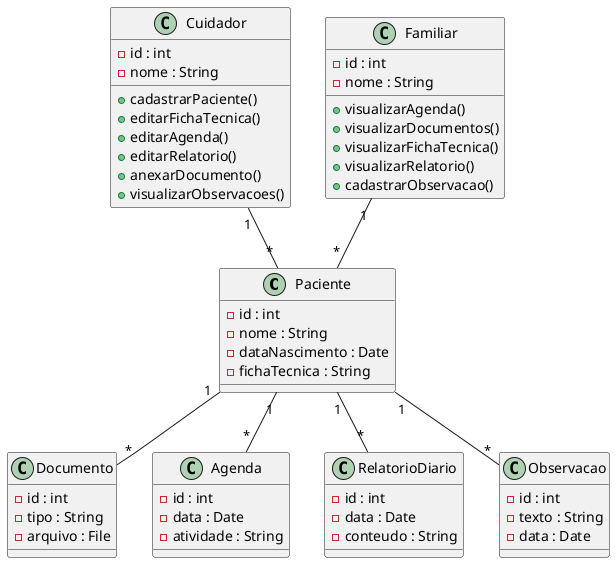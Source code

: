 @startuml
class Paciente {
  -id : int
  -nome : String
  -dataNascimento : Date
  -fichaTecnica : String
}

class Documento {
  -id : int
  -tipo : String
  -arquivo : File
}

class Agenda {
  -id : int
  -data : Date
  -atividade : String
}

class RelatorioDiario {
  -id : int
  -data : Date
  -conteudo : String
}

class Observacao {
  -id : int
  -texto : String
  -data : Date
}

class Cuidador {
  -id : int
  -nome : String
  +cadastrarPaciente()
  +editarFichaTecnica()
  +editarAgenda()
  +editarRelatorio()
  +anexarDocumento()
  +visualizarObservacoes()
}

class Familiar {
  -id : int
  -nome : String
  +visualizarAgenda()
  +visualizarDocumentos()
  +visualizarFichaTecnica()
  +visualizarRelatorio()
  +cadastrarObservacao()
}

' RELACIONAMENTOS
Paciente "1" -- "*" Documento
Paciente "1" -- "*" Agenda
Paciente "1" -- "*" RelatorioDiario
Paciente "1" -- "*" Observacao
Cuidador "1" -- "*" Paciente
Familiar "1" -- "*" Paciente
@enduml

